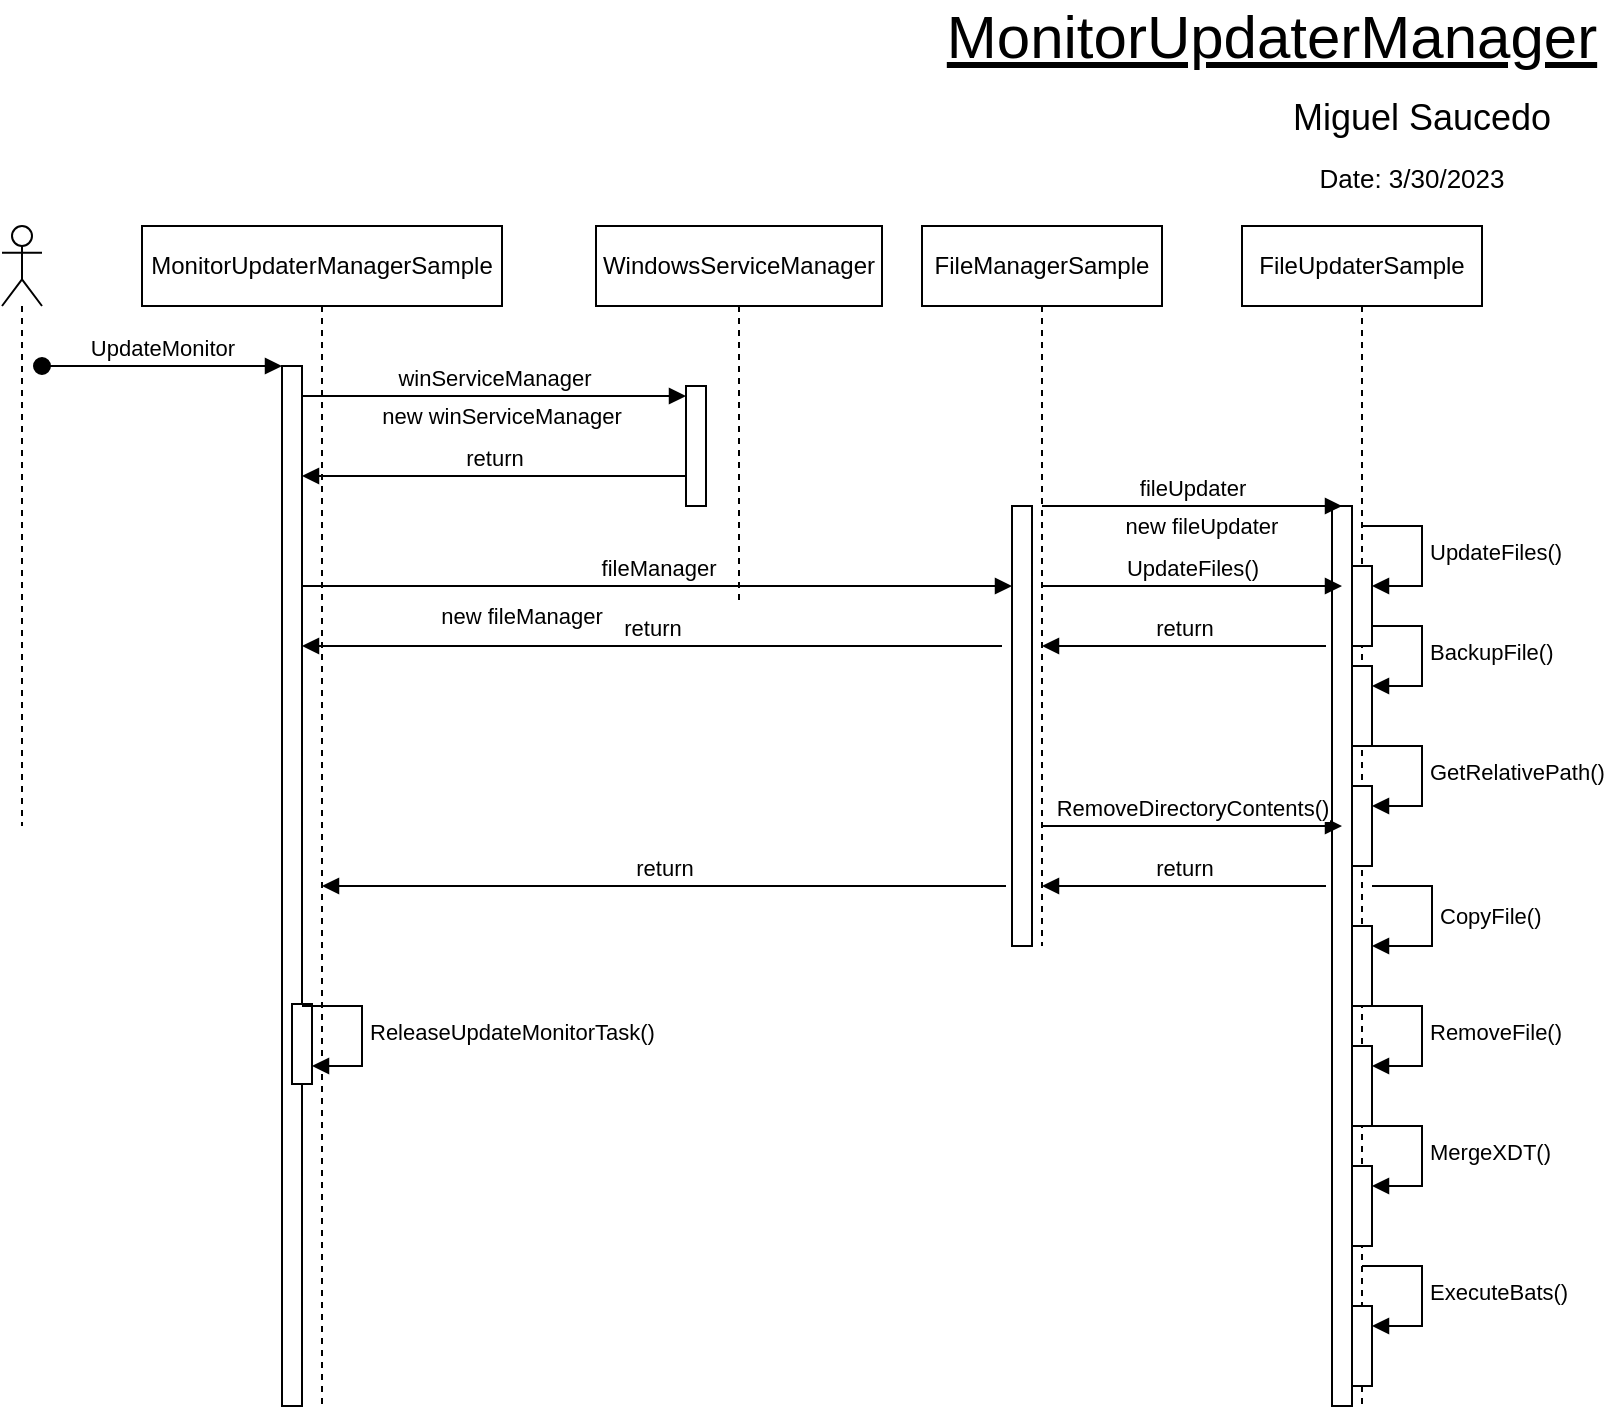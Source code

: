 <mxfile version="21.1.2" type="device">
  <diagram name="Page-1" id="2YBvvXClWsGukQMizWep">
    <mxGraphModel dx="1434" dy="707" grid="1" gridSize="10" guides="1" tooltips="1" connect="1" arrows="1" fold="1" page="1" pageScale="1" pageWidth="850" pageHeight="1100" math="0" shadow="0">
      <root>
        <mxCell id="0" />
        <mxCell id="1" parent="0" />
        <mxCell id="aM9ryv3xv72pqoxQDRHE-1" value="MonitorUpdaterManagerSample" style="shape=umlLifeline;perimeter=lifelinePerimeter;whiteSpace=wrap;html=1;container=0;dropTarget=0;collapsible=0;recursiveResize=0;outlineConnect=0;portConstraint=eastwest;newEdgeStyle={&quot;edgeStyle&quot;:&quot;elbowEdgeStyle&quot;,&quot;elbow&quot;:&quot;vertical&quot;,&quot;curved&quot;:0,&quot;rounded&quot;:0};" parent="1" vertex="1">
          <mxGeometry x="110" y="120" width="180" height="590" as="geometry" />
        </mxCell>
        <mxCell id="aM9ryv3xv72pqoxQDRHE-2" value="" style="html=1;points=[];perimeter=orthogonalPerimeter;outlineConnect=0;targetShapes=umlLifeline;portConstraint=eastwest;newEdgeStyle={&quot;edgeStyle&quot;:&quot;elbowEdgeStyle&quot;,&quot;elbow&quot;:&quot;vertical&quot;,&quot;curved&quot;:0,&quot;rounded&quot;:0};" parent="aM9ryv3xv72pqoxQDRHE-1" vertex="1">
          <mxGeometry x="70" y="70" width="10" height="520" as="geometry" />
        </mxCell>
        <mxCell id="aM9ryv3xv72pqoxQDRHE-3" value="UpdateMonitor" style="html=1;verticalAlign=bottom;startArrow=oval;endArrow=block;startSize=8;edgeStyle=elbowEdgeStyle;elbow=vertical;curved=0;rounded=0;" parent="aM9ryv3xv72pqoxQDRHE-1" target="aM9ryv3xv72pqoxQDRHE-2" edge="1">
          <mxGeometry relative="1" as="geometry">
            <mxPoint x="-50" y="70" as="sourcePoint" />
          </mxGeometry>
        </mxCell>
        <mxCell id="aM9ryv3xv72pqoxQDRHE-5" value="WindowsServiceManager" style="shape=umlLifeline;perimeter=lifelinePerimeter;whiteSpace=wrap;html=1;container=0;dropTarget=0;collapsible=0;recursiveResize=0;outlineConnect=0;portConstraint=eastwest;newEdgeStyle={&quot;edgeStyle&quot;:&quot;elbowEdgeStyle&quot;,&quot;elbow&quot;:&quot;vertical&quot;,&quot;curved&quot;:0,&quot;rounded&quot;:0};" parent="1" vertex="1">
          <mxGeometry x="337" y="120" width="143" height="190" as="geometry" />
        </mxCell>
        <mxCell id="aM9ryv3xv72pqoxQDRHE-6" value="" style="html=1;points=[];perimeter=orthogonalPerimeter;outlineConnect=0;targetShapes=umlLifeline;portConstraint=eastwest;newEdgeStyle={&quot;edgeStyle&quot;:&quot;elbowEdgeStyle&quot;,&quot;elbow&quot;:&quot;vertical&quot;,&quot;curved&quot;:0,&quot;rounded&quot;:0};" parent="aM9ryv3xv72pqoxQDRHE-5" vertex="1">
          <mxGeometry x="45" y="80" width="10" height="60" as="geometry" />
        </mxCell>
        <mxCell id="aM9ryv3xv72pqoxQDRHE-7" value="winServiceManager" style="html=1;verticalAlign=bottom;endArrow=block;edgeStyle=elbowEdgeStyle;elbow=vertical;curved=0;rounded=0;" parent="1" source="aM9ryv3xv72pqoxQDRHE-2" target="aM9ryv3xv72pqoxQDRHE-6" edge="1">
          <mxGeometry relative="1" as="geometry">
            <mxPoint x="262" y="215" as="sourcePoint" />
            <Array as="points">
              <mxPoint x="247" y="205" />
            </Array>
          </mxGeometry>
        </mxCell>
        <mxCell id="aM9ryv3xv72pqoxQDRHE-9" value="return" style="html=1;verticalAlign=bottom;endArrow=block;edgeStyle=elbowEdgeStyle;elbow=vertical;curved=0;rounded=0;" parent="1" source="aM9ryv3xv72pqoxQDRHE-6" edge="1">
          <mxGeometry relative="1" as="geometry">
            <mxPoint x="242" y="245" as="sourcePoint" />
            <Array as="points">
              <mxPoint x="257" y="245" />
            </Array>
            <mxPoint x="190" y="245" as="targetPoint" />
          </mxGeometry>
        </mxCell>
        <mxCell id="LTaYgeneKmufgMc0Qf0e-1" value="FileManagerSample" style="shape=umlLifeline;perimeter=lifelinePerimeter;whiteSpace=wrap;html=1;container=0;dropTarget=0;collapsible=0;recursiveResize=0;outlineConnect=0;portConstraint=eastwest;newEdgeStyle={&quot;edgeStyle&quot;:&quot;elbowEdgeStyle&quot;,&quot;elbow&quot;:&quot;vertical&quot;,&quot;curved&quot;:0,&quot;rounded&quot;:0};" vertex="1" parent="1">
          <mxGeometry x="500" y="120" width="120" height="360" as="geometry" />
        </mxCell>
        <mxCell id="LTaYgeneKmufgMc0Qf0e-2" value="" style="html=1;points=[];perimeter=orthogonalPerimeter;outlineConnect=0;targetShapes=umlLifeline;portConstraint=eastwest;newEdgeStyle={&quot;edgeStyle&quot;:&quot;elbowEdgeStyle&quot;,&quot;elbow&quot;:&quot;vertical&quot;,&quot;curved&quot;:0,&quot;rounded&quot;:0};" vertex="1" parent="LTaYgeneKmufgMc0Qf0e-1">
          <mxGeometry x="45" y="140" width="10" height="220" as="geometry" />
        </mxCell>
        <mxCell id="LTaYgeneKmufgMc0Qf0e-3" value="FileUpdaterSample" style="shape=umlLifeline;perimeter=lifelinePerimeter;whiteSpace=wrap;html=1;container=0;dropTarget=0;collapsible=0;recursiveResize=0;outlineConnect=0;portConstraint=eastwest;newEdgeStyle={&quot;edgeStyle&quot;:&quot;elbowEdgeStyle&quot;,&quot;elbow&quot;:&quot;vertical&quot;,&quot;curved&quot;:0,&quot;rounded&quot;:0};" vertex="1" parent="1">
          <mxGeometry x="660" y="120" width="120" height="590" as="geometry" />
        </mxCell>
        <mxCell id="LTaYgeneKmufgMc0Qf0e-4" value="" style="html=1;points=[];perimeter=orthogonalPerimeter;outlineConnect=0;targetShapes=umlLifeline;portConstraint=eastwest;newEdgeStyle={&quot;edgeStyle&quot;:&quot;elbowEdgeStyle&quot;,&quot;elbow&quot;:&quot;vertical&quot;,&quot;curved&quot;:0,&quot;rounded&quot;:0};" vertex="1" parent="LTaYgeneKmufgMc0Qf0e-3">
          <mxGeometry x="45" y="140" width="10" height="450" as="geometry" />
        </mxCell>
        <mxCell id="LTaYgeneKmufgMc0Qf0e-14" value="" style="html=1;points=[];perimeter=orthogonalPerimeter;outlineConnect=0;targetShapes=umlLifeline;portConstraint=eastwest;newEdgeStyle={&quot;edgeStyle&quot;:&quot;elbowEdgeStyle&quot;,&quot;elbow&quot;:&quot;vertical&quot;,&quot;curved&quot;:0,&quot;rounded&quot;:0};" vertex="1" parent="LTaYgeneKmufgMc0Qf0e-3">
          <mxGeometry x="55" y="220" width="10" height="40" as="geometry" />
        </mxCell>
        <mxCell id="LTaYgeneKmufgMc0Qf0e-15" value="BackupFile()" style="html=1;align=left;spacingLeft=2;endArrow=block;rounded=0;edgeStyle=orthogonalEdgeStyle;curved=0;rounded=0;" edge="1" target="LTaYgeneKmufgMc0Qf0e-14" parent="LTaYgeneKmufgMc0Qf0e-3">
          <mxGeometry relative="1" as="geometry">
            <mxPoint x="60" y="200" as="sourcePoint" />
            <Array as="points">
              <mxPoint x="90" y="230" />
            </Array>
          </mxGeometry>
        </mxCell>
        <mxCell id="LTaYgeneKmufgMc0Qf0e-18" value="" style="html=1;points=[];perimeter=orthogonalPerimeter;outlineConnect=0;targetShapes=umlLifeline;portConstraint=eastwest;newEdgeStyle={&quot;edgeStyle&quot;:&quot;elbowEdgeStyle&quot;,&quot;elbow&quot;:&quot;vertical&quot;,&quot;curved&quot;:0,&quot;rounded&quot;:0};" vertex="1" parent="LTaYgeneKmufgMc0Qf0e-3">
          <mxGeometry x="55" y="170" width="10" height="40" as="geometry" />
        </mxCell>
        <mxCell id="LTaYgeneKmufgMc0Qf0e-19" value="UpdateFiles()" style="html=1;align=left;spacingLeft=2;endArrow=block;rounded=0;edgeStyle=orthogonalEdgeStyle;curved=0;rounded=0;" edge="1" target="LTaYgeneKmufgMc0Qf0e-18" parent="LTaYgeneKmufgMc0Qf0e-3">
          <mxGeometry relative="1" as="geometry">
            <mxPoint x="60" y="150" as="sourcePoint" />
            <Array as="points">
              <mxPoint x="90" y="180" />
            </Array>
          </mxGeometry>
        </mxCell>
        <mxCell id="LTaYgeneKmufgMc0Qf0e-20" value="" style="html=1;points=[];perimeter=orthogonalPerimeter;outlineConnect=0;targetShapes=umlLifeline;portConstraint=eastwest;newEdgeStyle={&quot;edgeStyle&quot;:&quot;elbowEdgeStyle&quot;,&quot;elbow&quot;:&quot;vertical&quot;,&quot;curved&quot;:0,&quot;rounded&quot;:0};" vertex="1" parent="LTaYgeneKmufgMc0Qf0e-3">
          <mxGeometry x="55" y="280" width="10" height="40" as="geometry" />
        </mxCell>
        <mxCell id="LTaYgeneKmufgMc0Qf0e-21" value="GetRelativePath()" style="html=1;align=left;spacingLeft=2;endArrow=block;rounded=0;edgeStyle=orthogonalEdgeStyle;curved=0;rounded=0;" edge="1" target="LTaYgeneKmufgMc0Qf0e-20" parent="LTaYgeneKmufgMc0Qf0e-3">
          <mxGeometry relative="1" as="geometry">
            <mxPoint x="60" y="260" as="sourcePoint" />
            <Array as="points">
              <mxPoint x="90" y="290" />
            </Array>
          </mxGeometry>
        </mxCell>
        <mxCell id="LTaYgeneKmufgMc0Qf0e-24" value="" style="html=1;points=[];perimeter=orthogonalPerimeter;outlineConnect=0;targetShapes=umlLifeline;portConstraint=eastwest;newEdgeStyle={&quot;edgeStyle&quot;:&quot;elbowEdgeStyle&quot;,&quot;elbow&quot;:&quot;vertical&quot;,&quot;curved&quot;:0,&quot;rounded&quot;:0};" vertex="1" parent="LTaYgeneKmufgMc0Qf0e-3">
          <mxGeometry x="55" y="410" width="10" height="40" as="geometry" />
        </mxCell>
        <mxCell id="LTaYgeneKmufgMc0Qf0e-25" value="RemoveFile()" style="html=1;align=left;spacingLeft=2;endArrow=block;rounded=0;edgeStyle=orthogonalEdgeStyle;curved=0;rounded=0;" edge="1" target="LTaYgeneKmufgMc0Qf0e-24" parent="LTaYgeneKmufgMc0Qf0e-3">
          <mxGeometry relative="1" as="geometry">
            <mxPoint x="60" y="390" as="sourcePoint" />
            <Array as="points">
              <mxPoint x="90" y="420" />
            </Array>
          </mxGeometry>
        </mxCell>
        <mxCell id="LTaYgeneKmufgMc0Qf0e-26" value="" style="html=1;points=[];perimeter=orthogonalPerimeter;outlineConnect=0;targetShapes=umlLifeline;portConstraint=eastwest;newEdgeStyle={&quot;edgeStyle&quot;:&quot;elbowEdgeStyle&quot;,&quot;elbow&quot;:&quot;vertical&quot;,&quot;curved&quot;:0,&quot;rounded&quot;:0};" vertex="1" parent="LTaYgeneKmufgMc0Qf0e-3">
          <mxGeometry x="55" y="470" width="10" height="40" as="geometry" />
        </mxCell>
        <mxCell id="LTaYgeneKmufgMc0Qf0e-27" value="MergeXDT()" style="html=1;align=left;spacingLeft=2;endArrow=block;rounded=0;edgeStyle=orthogonalEdgeStyle;curved=0;rounded=0;" edge="1" target="LTaYgeneKmufgMc0Qf0e-26" parent="LTaYgeneKmufgMc0Qf0e-3">
          <mxGeometry relative="1" as="geometry">
            <mxPoint x="60" y="450" as="sourcePoint" />
            <Array as="points">
              <mxPoint x="90" y="480" />
            </Array>
          </mxGeometry>
        </mxCell>
        <mxCell id="LTaYgeneKmufgMc0Qf0e-28" value="" style="html=1;points=[];perimeter=orthogonalPerimeter;outlineConnect=0;targetShapes=umlLifeline;portConstraint=eastwest;newEdgeStyle={&quot;edgeStyle&quot;:&quot;elbowEdgeStyle&quot;,&quot;elbow&quot;:&quot;vertical&quot;,&quot;curved&quot;:0,&quot;rounded&quot;:0};" vertex="1" parent="LTaYgeneKmufgMc0Qf0e-3">
          <mxGeometry x="55" y="540" width="10" height="40" as="geometry" />
        </mxCell>
        <mxCell id="LTaYgeneKmufgMc0Qf0e-29" value="ExecuteBats()" style="html=1;align=left;spacingLeft=2;endArrow=block;rounded=0;edgeStyle=orthogonalEdgeStyle;curved=0;rounded=0;" edge="1" target="LTaYgeneKmufgMc0Qf0e-28" parent="LTaYgeneKmufgMc0Qf0e-3">
          <mxGeometry relative="1" as="geometry">
            <mxPoint x="60" y="520" as="sourcePoint" />
            <Array as="points">
              <mxPoint x="90" y="550" />
            </Array>
          </mxGeometry>
        </mxCell>
        <mxCell id="LTaYgeneKmufgMc0Qf0e-6" value="" style="shape=umlLifeline;perimeter=lifelinePerimeter;whiteSpace=wrap;html=1;container=1;dropTarget=0;collapsible=0;recursiveResize=0;outlineConnect=0;portConstraint=eastwest;newEdgeStyle={&quot;edgeStyle&quot;:&quot;elbowEdgeStyle&quot;,&quot;elbow&quot;:&quot;vertical&quot;,&quot;curved&quot;:0,&quot;rounded&quot;:0};participant=umlActor;" vertex="1" parent="1">
          <mxGeometry x="40" y="120" width="20" height="300" as="geometry" />
        </mxCell>
        <mxCell id="LTaYgeneKmufgMc0Qf0e-7" value="new&amp;nbsp;winServiceManager" style="text;html=1;strokeColor=none;fillColor=none;align=center;verticalAlign=middle;whiteSpace=wrap;rounded=0;fontSize=11;" vertex="1" parent="1">
          <mxGeometry x="260" y="200" width="60" height="30" as="geometry" />
        </mxCell>
        <mxCell id="LTaYgeneKmufgMc0Qf0e-8" value="fileManager" style="html=1;verticalAlign=bottom;endArrow=block;edgeStyle=elbowEdgeStyle;elbow=vertical;curved=0;rounded=0;" edge="1" parent="1" target="LTaYgeneKmufgMc0Qf0e-2">
          <mxGeometry relative="1" as="geometry">
            <mxPoint x="190" y="300" as="sourcePoint" />
            <Array as="points">
              <mxPoint x="290" y="300" />
            </Array>
            <mxPoint x="387" y="280" as="targetPoint" />
          </mxGeometry>
        </mxCell>
        <mxCell id="LTaYgeneKmufgMc0Qf0e-11" value="new&amp;nbsp;fileManager" style="text;html=1;strokeColor=none;fillColor=none;align=center;verticalAlign=middle;whiteSpace=wrap;rounded=0;fontSize=11;" vertex="1" parent="1">
          <mxGeometry x="270" y="300" width="60" height="30" as="geometry" />
        </mxCell>
        <mxCell id="LTaYgeneKmufgMc0Qf0e-12" value="fileUpdater" style="html=1;verticalAlign=bottom;endArrow=block;edgeStyle=elbowEdgeStyle;elbow=vertical;curved=0;rounded=0;" edge="1" parent="1">
          <mxGeometry relative="1" as="geometry">
            <mxPoint x="560" y="260" as="sourcePoint" />
            <Array as="points">
              <mxPoint x="580" y="260" />
            </Array>
            <mxPoint x="710" y="260" as="targetPoint" />
          </mxGeometry>
        </mxCell>
        <mxCell id="LTaYgeneKmufgMc0Qf0e-13" value="new&amp;nbsp;fileUpdater" style="text;html=1;strokeColor=none;fillColor=none;align=center;verticalAlign=middle;whiteSpace=wrap;rounded=0;fontSize=11;" vertex="1" parent="1">
          <mxGeometry x="610" y="255" width="60" height="30" as="geometry" />
        </mxCell>
        <mxCell id="LTaYgeneKmufgMc0Qf0e-22" value="" style="html=1;points=[];perimeter=orthogonalPerimeter;outlineConnect=0;targetShapes=umlLifeline;portConstraint=eastwest;newEdgeStyle={&quot;edgeStyle&quot;:&quot;elbowEdgeStyle&quot;,&quot;elbow&quot;:&quot;vertical&quot;,&quot;curved&quot;:0,&quot;rounded&quot;:0};" vertex="1" parent="1">
          <mxGeometry x="715" y="470" width="10" height="40" as="geometry" />
        </mxCell>
        <mxCell id="LTaYgeneKmufgMc0Qf0e-23" value="CopyFile()" style="html=1;align=left;spacingLeft=2;endArrow=block;rounded=0;edgeStyle=orthogonalEdgeStyle;curved=0;rounded=0;" edge="1" target="LTaYgeneKmufgMc0Qf0e-22" parent="1">
          <mxGeometry relative="1" as="geometry">
            <mxPoint x="725" y="450" as="sourcePoint" />
            <Array as="points">
              <mxPoint x="755" y="480" />
            </Array>
          </mxGeometry>
        </mxCell>
        <mxCell id="LTaYgeneKmufgMc0Qf0e-30" value="UpdateFiles()" style="html=1;verticalAlign=bottom;endArrow=block;edgeStyle=elbowEdgeStyle;elbow=vertical;curved=0;rounded=0;" edge="1" parent="1">
          <mxGeometry relative="1" as="geometry">
            <mxPoint x="560" y="300" as="sourcePoint" />
            <Array as="points">
              <mxPoint x="580" y="300" />
            </Array>
            <mxPoint x="710" y="300" as="targetPoint" />
          </mxGeometry>
        </mxCell>
        <mxCell id="LTaYgeneKmufgMc0Qf0e-31" value="return" style="html=1;verticalAlign=bottom;endArrow=block;edgeStyle=elbowEdgeStyle;elbow=vertical;curved=0;rounded=0;" edge="1" parent="1">
          <mxGeometry relative="1" as="geometry">
            <mxPoint x="702" y="330" as="sourcePoint" />
            <Array as="points">
              <mxPoint x="577" y="330" />
            </Array>
            <mxPoint x="560" y="330" as="targetPoint" />
          </mxGeometry>
        </mxCell>
        <mxCell id="LTaYgeneKmufgMc0Qf0e-32" value="RemoveDirectoryContents()" style="html=1;verticalAlign=bottom;endArrow=block;edgeStyle=elbowEdgeStyle;elbow=vertical;curved=0;rounded=0;" edge="1" parent="1">
          <mxGeometry relative="1" as="geometry">
            <mxPoint x="560" y="420" as="sourcePoint" />
            <Array as="points">
              <mxPoint x="580" y="420" />
            </Array>
            <mxPoint x="710" y="420" as="targetPoint" />
          </mxGeometry>
        </mxCell>
        <mxCell id="LTaYgeneKmufgMc0Qf0e-33" value="return" style="html=1;verticalAlign=bottom;endArrow=block;edgeStyle=elbowEdgeStyle;elbow=vertical;curved=0;rounded=0;" edge="1" parent="1">
          <mxGeometry relative="1" as="geometry">
            <mxPoint x="702" y="450" as="sourcePoint" />
            <Array as="points">
              <mxPoint x="577" y="450" />
            </Array>
            <mxPoint x="560" y="450" as="targetPoint" />
          </mxGeometry>
        </mxCell>
        <mxCell id="LTaYgeneKmufgMc0Qf0e-34" value="return" style="html=1;verticalAlign=bottom;endArrow=block;edgeStyle=elbowEdgeStyle;elbow=vertical;curved=0;rounded=0;" edge="1" parent="1" target="aM9ryv3xv72pqoxQDRHE-2">
          <mxGeometry relative="1" as="geometry">
            <mxPoint x="540" y="330" as="sourcePoint" />
            <Array as="points">
              <mxPoint x="427" y="330" />
            </Array>
            <mxPoint x="410" y="330" as="targetPoint" />
          </mxGeometry>
        </mxCell>
        <mxCell id="LTaYgeneKmufgMc0Qf0e-35" value="" style="html=1;points=[];perimeter=orthogonalPerimeter;outlineConnect=0;targetShapes=umlLifeline;portConstraint=eastwest;newEdgeStyle={&quot;edgeStyle&quot;:&quot;elbowEdgeStyle&quot;,&quot;elbow&quot;:&quot;vertical&quot;,&quot;curved&quot;:0,&quot;rounded&quot;:0};" vertex="1" parent="1">
          <mxGeometry x="185" y="509" width="10" height="40" as="geometry" />
        </mxCell>
        <mxCell id="LTaYgeneKmufgMc0Qf0e-36" value="ReleaseUpdateMonitorTask()" style="html=1;align=left;spacingLeft=2;endArrow=block;rounded=0;edgeStyle=orthogonalEdgeStyle;curved=0;rounded=0;" edge="1" parent="1">
          <mxGeometry relative="1" as="geometry">
            <mxPoint x="190" y="510" as="sourcePoint" />
            <Array as="points">
              <mxPoint x="220" y="540" />
            </Array>
            <mxPoint x="195" y="540" as="targetPoint" />
          </mxGeometry>
        </mxCell>
        <mxCell id="LTaYgeneKmufgMc0Qf0e-42" value="return" style="html=1;verticalAlign=bottom;endArrow=block;edgeStyle=elbowEdgeStyle;elbow=vertical;curved=0;rounded=0;" edge="1" parent="1" target="aM9ryv3xv72pqoxQDRHE-1">
          <mxGeometry relative="1" as="geometry">
            <mxPoint x="542" y="450" as="sourcePoint" />
            <Array as="points">
              <mxPoint x="417" y="450" />
            </Array>
            <mxPoint x="400" y="450" as="targetPoint" />
          </mxGeometry>
        </mxCell>
        <mxCell id="LTaYgeneKmufgMc0Qf0e-43" value="MonitorUpdaterManager" style="text;html=1;strokeColor=none;fillColor=none;align=center;verticalAlign=middle;whiteSpace=wrap;rounded=0;fontSize=30;labelBorderColor=none;fontColor=#000000;fontStyle=4" vertex="1" parent="1">
          <mxGeometry x="510" y="10" width="330" height="30" as="geometry" />
        </mxCell>
        <mxCell id="LTaYgeneKmufgMc0Qf0e-44" value="Miguel Saucedo" style="text;html=1;strokeColor=none;fillColor=none;align=center;verticalAlign=middle;whiteSpace=wrap;rounded=0;fontSize=18;" vertex="1" parent="1">
          <mxGeometry x="660" y="51" width="180" height="30" as="geometry" />
        </mxCell>
        <mxCell id="LTaYgeneKmufgMc0Qf0e-45" value="Date: 3/30/2023" style="text;html=1;strokeColor=none;fillColor=none;align=center;verticalAlign=middle;whiteSpace=wrap;rounded=0;fontSize=13;" vertex="1" parent="1">
          <mxGeometry x="680" y="81" width="130" height="30" as="geometry" />
        </mxCell>
      </root>
    </mxGraphModel>
  </diagram>
</mxfile>
